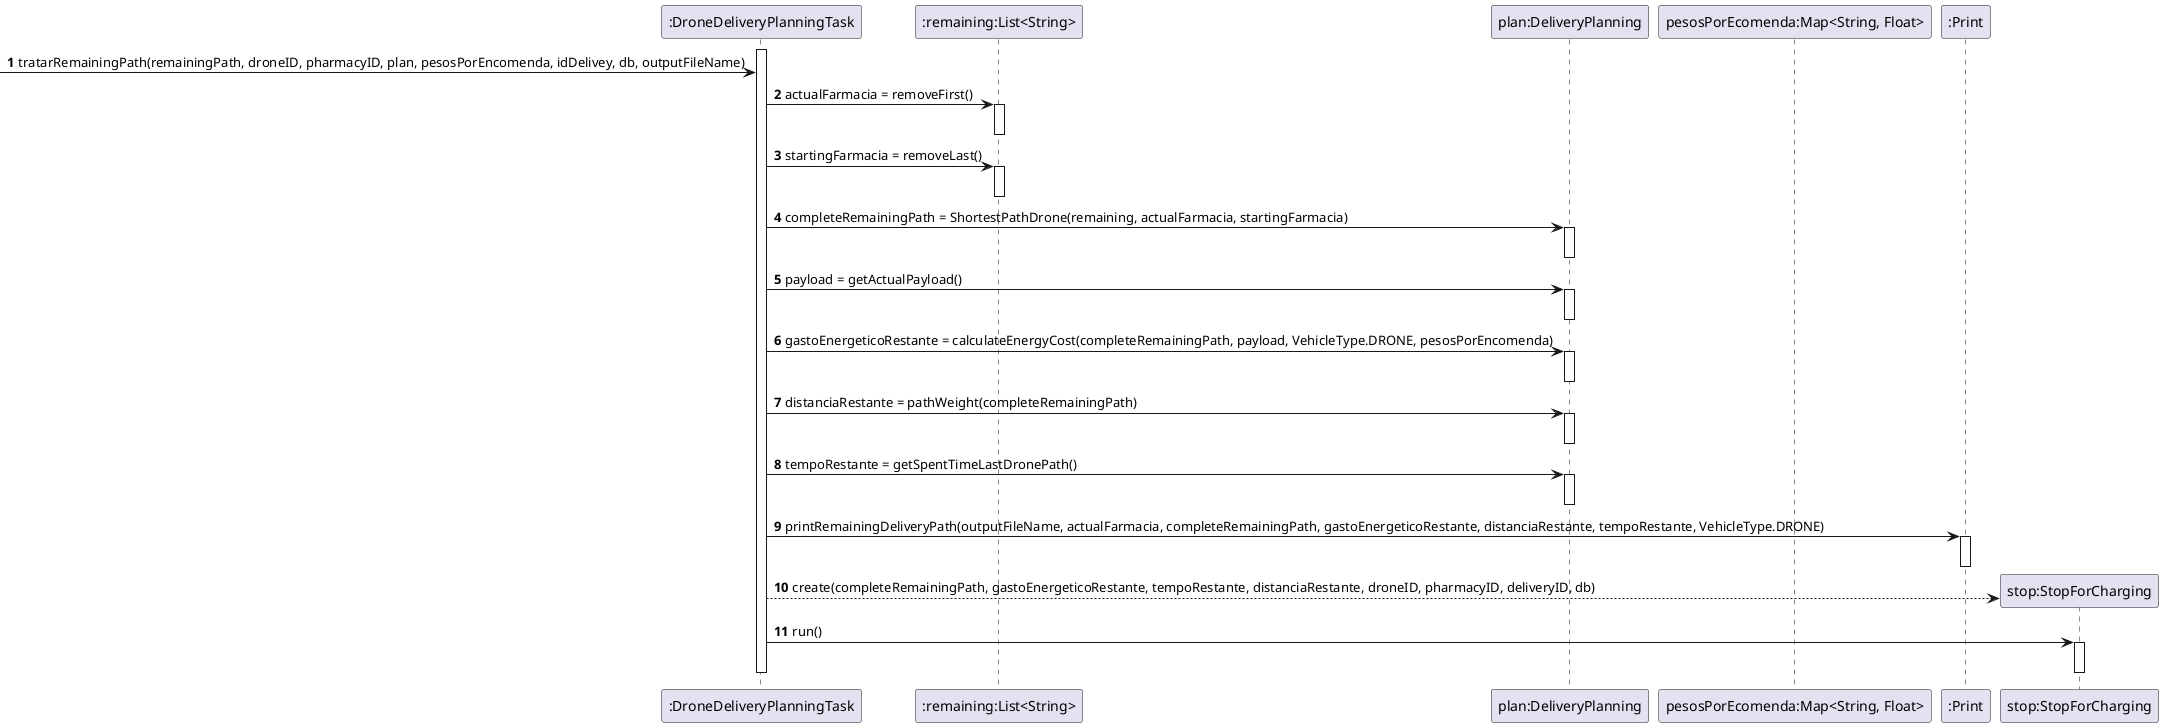 @startuml
autonumber


participant ":DroneDeliveryPlanningTask" as TASK
participant ":remaining:List<String>" as RE
participant "plan:DeliveryPlanning" as PLAN
participant "pesosPorEcomenda:Map<String, Float>" as PESOS
participant ":Print" as P
participant "stop:StopForCharging" as STOP





activate TASK

-> TASK: tratarRemainingPath(remainingPath, droneID, pharmacyID, plan, pesosPorEncomenda, idDelivey, db, outputFileName)

TASK -> RE: actualFarmacia = removeFirst()
activate RE
deactivate RE

TASK -> RE: startingFarmacia = removeLast()
activate RE
deactivate RE

TASK -> PLAN: completeRemainingPath = ShortestPathDrone(remaining, actualFarmacia, startingFarmacia)
activate PLAN
deactivate PLAN

TASK -> PLAN : payload = getActualPayload()
activate PLAN
deactivate PLAN

TASK -> PLAN: gastoEnergeticoRestante = calculateEnergyCost(completeRemainingPath, payload, VehicleType.DRONE, pesosPorEncomenda)
activate PLAN
deactivate PLAN

TASK -> PLAN:  distanciaRestante = pathWeight(completeRemainingPath)
activate PLAN
deactivate PLAN

TASK -> PLAN: tempoRestante = getSpentTimeLastDronePath()
activate PLAN
deactivate PLAN


TASK -> P: printRemainingDeliveryPath(outputFileName, actualFarmacia, completeRemainingPath, gastoEnergeticoRestante, distanciaRestante, tempoRestante, VehicleType.DRONE)
activate P
deactivate P

TASK --> STOP**: create(completeRemainingPath, gastoEnergeticoRestante, tempoRestante, distanciaRestante, droneID, pharmacyID, deliveryID, db)

TASK -> STOP: run()
activate STOP
deactivate STOP

deactivate TASK

@enduml
